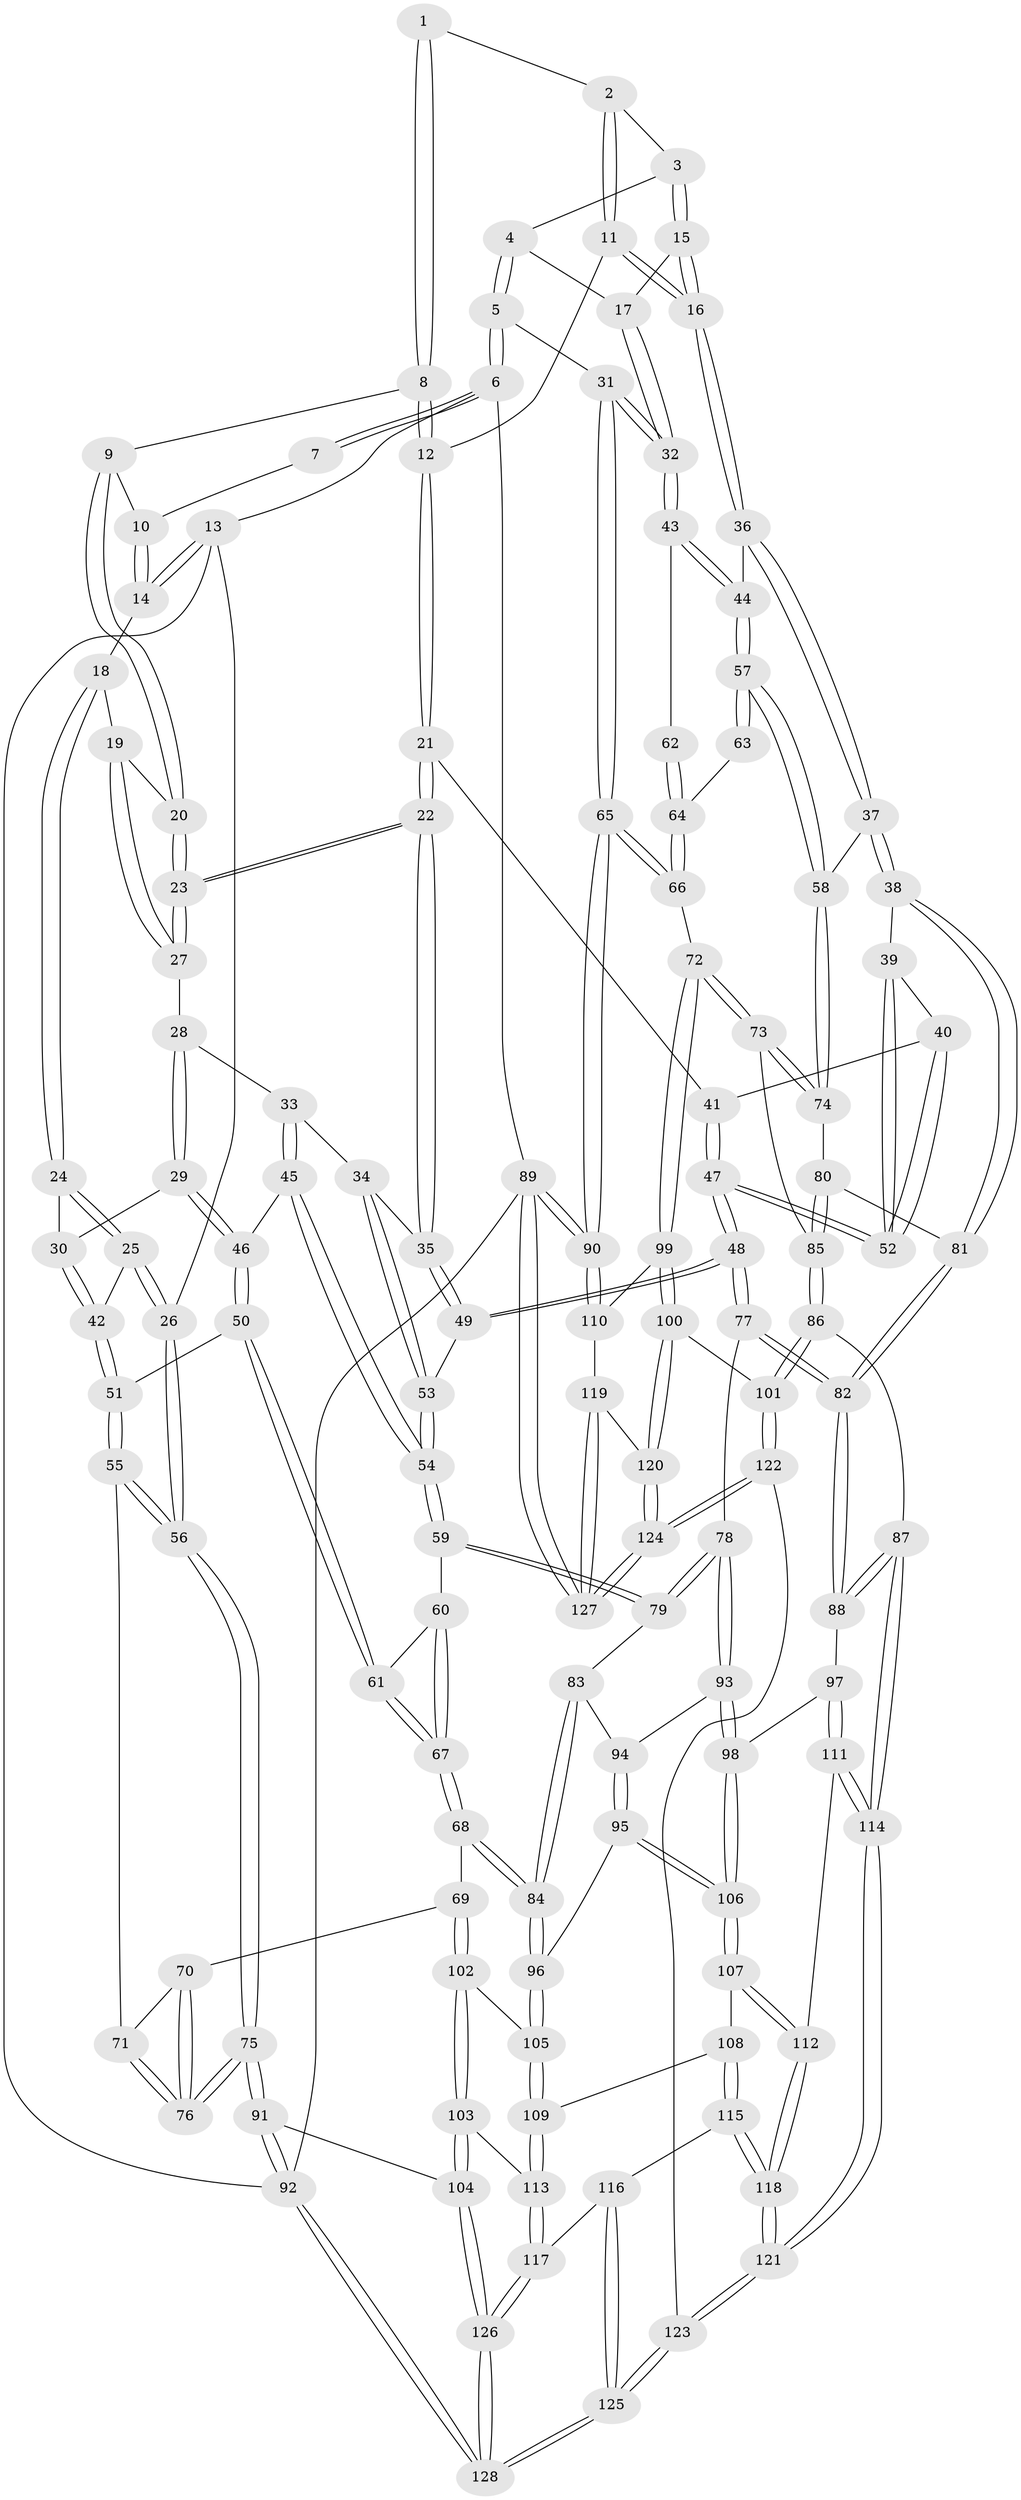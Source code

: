 // coarse degree distribution, {2: 0.07692307692307693, 4: 0.36538461538461536, 6: 0.019230769230769232, 3: 0.4807692307692308, 5: 0.057692307692307696}
// Generated by graph-tools (version 1.1) at 2025/54/03/04/25 22:54:25]
// undirected, 128 vertices, 317 edges
graph export_dot {
  node [color=gray90,style=filled];
  1 [pos="+0.8050194149819063+0"];
  2 [pos="+0.8385773836491998+0"];
  3 [pos="+0.8772886326962575+0.08143417881547084"];
  4 [pos="+0.9241562908850204+0.11632466873676298"];
  5 [pos="+1+0.23476353797147154"];
  6 [pos="+1+0"];
  7 [pos="+0.7948432104850935+0"];
  8 [pos="+0.7240145312567091+0.10246076020852977"];
  9 [pos="+0.506020648579199+0"];
  10 [pos="+0.5119908860215833+0"];
  11 [pos="+0.7381065781073826+0.20533557055181556"];
  12 [pos="+0.7095188223915907+0.19602333171572853"];
  13 [pos="+0+0"];
  14 [pos="+0+0"];
  15 [pos="+0.7856114493156833+0.23383569943577515"];
  16 [pos="+0.7848972367254152+0.23420156070263554"];
  17 [pos="+0.863336061845854+0.22535090806036676"];
  18 [pos="+0.09994938748250033+0.040503806450799304"];
  19 [pos="+0.1980996155788695+0.12004518583324164"];
  20 [pos="+0.49801525577174033+0.08108560686027172"];
  21 [pos="+0.5646832239312402+0.19963338145730186"];
  22 [pos="+0.520007726776531+0.17696492828396432"];
  23 [pos="+0.509344729634628+0.15048786332750114"];
  24 [pos="+0.0879513425327949+0.17038918309038792"];
  25 [pos="+0+0.2946700089741329"];
  26 [pos="+0+0.3553548700870194"];
  27 [pos="+0.24840084351449923+0.20999191802596168"];
  28 [pos="+0.24874683359106023+0.21839433361682997"];
  29 [pos="+0.20265527490521426+0.2961598514377393"];
  30 [pos="+0.11801781465901715+0.28184299980639527"];
  31 [pos="+1+0.2702661750184377"];
  32 [pos="+1+0.28673527146235556"];
  33 [pos="+0.33558893258081257+0.29629322622993637"];
  34 [pos="+0.4590414305353913+0.25359942403190333"];
  35 [pos="+0.48439354725562983+0.234102564029445"];
  36 [pos="+0.7905387937343596+0.2886795675083564"];
  37 [pos="+0.7218809342103785+0.41126233271678375"];
  38 [pos="+0.7199934749426073+0.41225080290849153"];
  39 [pos="+0.6831971630454616+0.40427470051393666"];
  40 [pos="+0.5966837446526161+0.2602918940986025"];
  41 [pos="+0.567245287233568+0.20554423287415716"];
  42 [pos="+0.0864710370811319+0.3208570591378593"];
  43 [pos="+1+0.3172311697449389"];
  44 [pos="+0.8548596625677957+0.3279913315467261"];
  45 [pos="+0.3038632399554201+0.37990770812846"];
  46 [pos="+0.21567915294101367+0.3507282404817021"];
  47 [pos="+0.5620604984808139+0.46221767399202723"];
  48 [pos="+0.5361480057581977+0.4813291019881205"];
  49 [pos="+0.5067710524493557+0.4360071618098641"];
  50 [pos="+0.15913922336393976+0.4102126753787595"];
  51 [pos="+0.09912998919797449+0.4055853371361333"];
  52 [pos="+0.5703372175711847+0.45772453099828325"];
  53 [pos="+0.39663778796260607+0.39780637319151335"];
  54 [pos="+0.3297237894201676+0.42877161070641007"];
  55 [pos="+0.08849980718355681+0.4136890407214016"];
  56 [pos="+0+0.3816706277218171"];
  57 [pos="+0.8675378278577272+0.43439048138281877"];
  58 [pos="+0.8542337159834944+0.4479446630740524"];
  59 [pos="+0.329038220916877+0.4337546480746162"];
  60 [pos="+0.2954824092235855+0.4506014892171731"];
  61 [pos="+0.16489629983887216+0.4197518831398156"];
  62 [pos="+0.9553579813378245+0.3867688129902415"];
  63 [pos="+0.8999378921495347+0.42371529838357735"];
  64 [pos="+0.9473074320287136+0.47411266208807007"];
  65 [pos="+1+0.5789381158990207"];
  66 [pos="+1+0.5942482828877338"];
  67 [pos="+0.20133517803279963+0.5275891433220614"];
  68 [pos="+0.18599216427098647+0.5907919282077463"];
  69 [pos="+0.18413552102290529+0.5910410489778162"];
  70 [pos="+0.1489041336445595+0.5888148394781207"];
  71 [pos="+0.08666580906405136+0.4249448702210438"];
  72 [pos="+0.94815407154866+0.6111846036419576"];
  73 [pos="+0.9219300304057821+0.5915754774923346"];
  74 [pos="+0.8682913756157655+0.525236716128867"];
  75 [pos="+0+0.6967371191572442"];
  76 [pos="+0+0.6149162269093581"];
  77 [pos="+0.5164308737190261+0.5628255198689327"];
  78 [pos="+0.49505551315115703+0.5650806322370044"];
  79 [pos="+0.37372364613503767+0.5229626204739133"];
  80 [pos="+0.7549601168495375+0.5376186944471005"];
  81 [pos="+0.7236806175676502+0.4939914504992252"];
  82 [pos="+0.5708590566884527+0.6194935672263187"];
  83 [pos="+0.2801226912721424+0.6040772822304962"];
  84 [pos="+0.22697548898173062+0.6160249305644383"];
  85 [pos="+0.7506241988734066+0.6029782398286233"];
  86 [pos="+0.6684955528768759+0.7361338262793881"];
  87 [pos="+0.6324517307264832+0.7260717589005371"];
  88 [pos="+0.6195480369131205+0.7120263054427931"];
  89 [pos="+1+1"];
  90 [pos="+1+0.8581869552841108"];
  91 [pos="+0+0.7308121773184304"];
  92 [pos="+0+1"];
  93 [pos="+0.39246237491418334+0.6707670050240275"];
  94 [pos="+0.34709201508859855+0.6504415243852663"];
  95 [pos="+0.3097644057716116+0.7113727624355198"];
  96 [pos="+0.23502839415957244+0.6590975549489205"];
  97 [pos="+0.45094842532860313+0.7394686093449663"];
  98 [pos="+0.3901464131727958+0.7126435019947586"];
  99 [pos="+0.9297068414986845+0.6375505417094082"];
  100 [pos="+0.724741029469969+0.7709847459507982"];
  101 [pos="+0.699945415763819+0.7592868411581933"];
  102 [pos="+0.1291013464612166+0.7363407476002216"];
  103 [pos="+0.0345577160461815+0.7973011884262581"];
  104 [pos="+0+0.7813993534216302"];
  105 [pos="+0.2217846349353336+0.7358263392700217"];
  106 [pos="+0.3493742782775439+0.7564976378872473"];
  107 [pos="+0.3354305759885453+0.805826521313093"];
  108 [pos="+0.33184565343695765+0.8075576035631776"];
  109 [pos="+0.2291512241348661+0.7640659355345327"];
  110 [pos="+0.9369934103046175+0.8220309540356876"];
  111 [pos="+0.42619518898264147+0.8284612986014224"];
  112 [pos="+0.40620154981139095+0.8375405778661439"];
  113 [pos="+0.15227174511650365+0.858233395086762"];
  114 [pos="+0.5485183810290095+0.8262209562666444"];
  115 [pos="+0.2993306453913775+0.8667006991928536"];
  116 [pos="+0.2835481712360066+0.8788150214187731"];
  117 [pos="+0.1833203934533996+0.9105705972856685"];
  118 [pos="+0.4358629772286027+1"];
  119 [pos="+0.8466451589879196+0.8686114815058152"];
  120 [pos="+0.7671034220989935+0.8248369808471148"];
  121 [pos="+0.4881521880422703+1"];
  122 [pos="+0.5383705291123575+1"];
  123 [pos="+0.4891969863375782+1"];
  124 [pos="+0.6234342590688978+1"];
  125 [pos="+0.3812758858644599+1"];
  126 [pos="+0.1659887862687981+1"];
  127 [pos="+1+1"];
  128 [pos="+0.17517777659957331+1"];
  1 -- 2;
  1 -- 8;
  1 -- 8;
  2 -- 3;
  2 -- 11;
  2 -- 11;
  3 -- 4;
  3 -- 15;
  3 -- 15;
  4 -- 5;
  4 -- 5;
  4 -- 17;
  5 -- 6;
  5 -- 6;
  5 -- 31;
  6 -- 7;
  6 -- 7;
  6 -- 13;
  6 -- 89;
  7 -- 10;
  8 -- 9;
  8 -- 12;
  8 -- 12;
  9 -- 10;
  9 -- 20;
  9 -- 20;
  10 -- 14;
  10 -- 14;
  11 -- 12;
  11 -- 16;
  11 -- 16;
  12 -- 21;
  12 -- 21;
  13 -- 14;
  13 -- 14;
  13 -- 26;
  13 -- 92;
  14 -- 18;
  15 -- 16;
  15 -- 16;
  15 -- 17;
  16 -- 36;
  16 -- 36;
  17 -- 32;
  17 -- 32;
  18 -- 19;
  18 -- 24;
  18 -- 24;
  19 -- 20;
  19 -- 27;
  19 -- 27;
  20 -- 23;
  20 -- 23;
  21 -- 22;
  21 -- 22;
  21 -- 41;
  22 -- 23;
  22 -- 23;
  22 -- 35;
  22 -- 35;
  23 -- 27;
  23 -- 27;
  24 -- 25;
  24 -- 25;
  24 -- 30;
  25 -- 26;
  25 -- 26;
  25 -- 42;
  26 -- 56;
  26 -- 56;
  27 -- 28;
  28 -- 29;
  28 -- 29;
  28 -- 33;
  29 -- 30;
  29 -- 46;
  29 -- 46;
  30 -- 42;
  30 -- 42;
  31 -- 32;
  31 -- 32;
  31 -- 65;
  31 -- 65;
  32 -- 43;
  32 -- 43;
  33 -- 34;
  33 -- 45;
  33 -- 45;
  34 -- 35;
  34 -- 53;
  34 -- 53;
  35 -- 49;
  35 -- 49;
  36 -- 37;
  36 -- 37;
  36 -- 44;
  37 -- 38;
  37 -- 38;
  37 -- 58;
  38 -- 39;
  38 -- 81;
  38 -- 81;
  39 -- 40;
  39 -- 52;
  39 -- 52;
  40 -- 41;
  40 -- 52;
  40 -- 52;
  41 -- 47;
  41 -- 47;
  42 -- 51;
  42 -- 51;
  43 -- 44;
  43 -- 44;
  43 -- 62;
  44 -- 57;
  44 -- 57;
  45 -- 46;
  45 -- 54;
  45 -- 54;
  46 -- 50;
  46 -- 50;
  47 -- 48;
  47 -- 48;
  47 -- 52;
  47 -- 52;
  48 -- 49;
  48 -- 49;
  48 -- 77;
  48 -- 77;
  49 -- 53;
  50 -- 51;
  50 -- 61;
  50 -- 61;
  51 -- 55;
  51 -- 55;
  53 -- 54;
  53 -- 54;
  54 -- 59;
  54 -- 59;
  55 -- 56;
  55 -- 56;
  55 -- 71;
  56 -- 75;
  56 -- 75;
  57 -- 58;
  57 -- 58;
  57 -- 63;
  57 -- 63;
  58 -- 74;
  58 -- 74;
  59 -- 60;
  59 -- 79;
  59 -- 79;
  60 -- 61;
  60 -- 67;
  60 -- 67;
  61 -- 67;
  61 -- 67;
  62 -- 64;
  62 -- 64;
  63 -- 64;
  64 -- 66;
  64 -- 66;
  65 -- 66;
  65 -- 66;
  65 -- 90;
  65 -- 90;
  66 -- 72;
  67 -- 68;
  67 -- 68;
  68 -- 69;
  68 -- 84;
  68 -- 84;
  69 -- 70;
  69 -- 102;
  69 -- 102;
  70 -- 71;
  70 -- 76;
  70 -- 76;
  71 -- 76;
  71 -- 76;
  72 -- 73;
  72 -- 73;
  72 -- 99;
  72 -- 99;
  73 -- 74;
  73 -- 74;
  73 -- 85;
  74 -- 80;
  75 -- 76;
  75 -- 76;
  75 -- 91;
  75 -- 91;
  77 -- 78;
  77 -- 82;
  77 -- 82;
  78 -- 79;
  78 -- 79;
  78 -- 93;
  78 -- 93;
  79 -- 83;
  80 -- 81;
  80 -- 85;
  80 -- 85;
  81 -- 82;
  81 -- 82;
  82 -- 88;
  82 -- 88;
  83 -- 84;
  83 -- 84;
  83 -- 94;
  84 -- 96;
  84 -- 96;
  85 -- 86;
  85 -- 86;
  86 -- 87;
  86 -- 101;
  86 -- 101;
  87 -- 88;
  87 -- 88;
  87 -- 114;
  87 -- 114;
  88 -- 97;
  89 -- 90;
  89 -- 90;
  89 -- 127;
  89 -- 127;
  89 -- 92;
  90 -- 110;
  90 -- 110;
  91 -- 92;
  91 -- 92;
  91 -- 104;
  92 -- 128;
  92 -- 128;
  93 -- 94;
  93 -- 98;
  93 -- 98;
  94 -- 95;
  94 -- 95;
  95 -- 96;
  95 -- 106;
  95 -- 106;
  96 -- 105;
  96 -- 105;
  97 -- 98;
  97 -- 111;
  97 -- 111;
  98 -- 106;
  98 -- 106;
  99 -- 100;
  99 -- 100;
  99 -- 110;
  100 -- 101;
  100 -- 120;
  100 -- 120;
  101 -- 122;
  101 -- 122;
  102 -- 103;
  102 -- 103;
  102 -- 105;
  103 -- 104;
  103 -- 104;
  103 -- 113;
  104 -- 126;
  104 -- 126;
  105 -- 109;
  105 -- 109;
  106 -- 107;
  106 -- 107;
  107 -- 108;
  107 -- 112;
  107 -- 112;
  108 -- 109;
  108 -- 115;
  108 -- 115;
  109 -- 113;
  109 -- 113;
  110 -- 119;
  111 -- 112;
  111 -- 114;
  111 -- 114;
  112 -- 118;
  112 -- 118;
  113 -- 117;
  113 -- 117;
  114 -- 121;
  114 -- 121;
  115 -- 116;
  115 -- 118;
  115 -- 118;
  116 -- 117;
  116 -- 125;
  116 -- 125;
  117 -- 126;
  117 -- 126;
  118 -- 121;
  118 -- 121;
  119 -- 120;
  119 -- 127;
  119 -- 127;
  120 -- 124;
  120 -- 124;
  121 -- 123;
  121 -- 123;
  122 -- 123;
  122 -- 124;
  122 -- 124;
  123 -- 125;
  123 -- 125;
  124 -- 127;
  124 -- 127;
  125 -- 128;
  125 -- 128;
  126 -- 128;
  126 -- 128;
}
